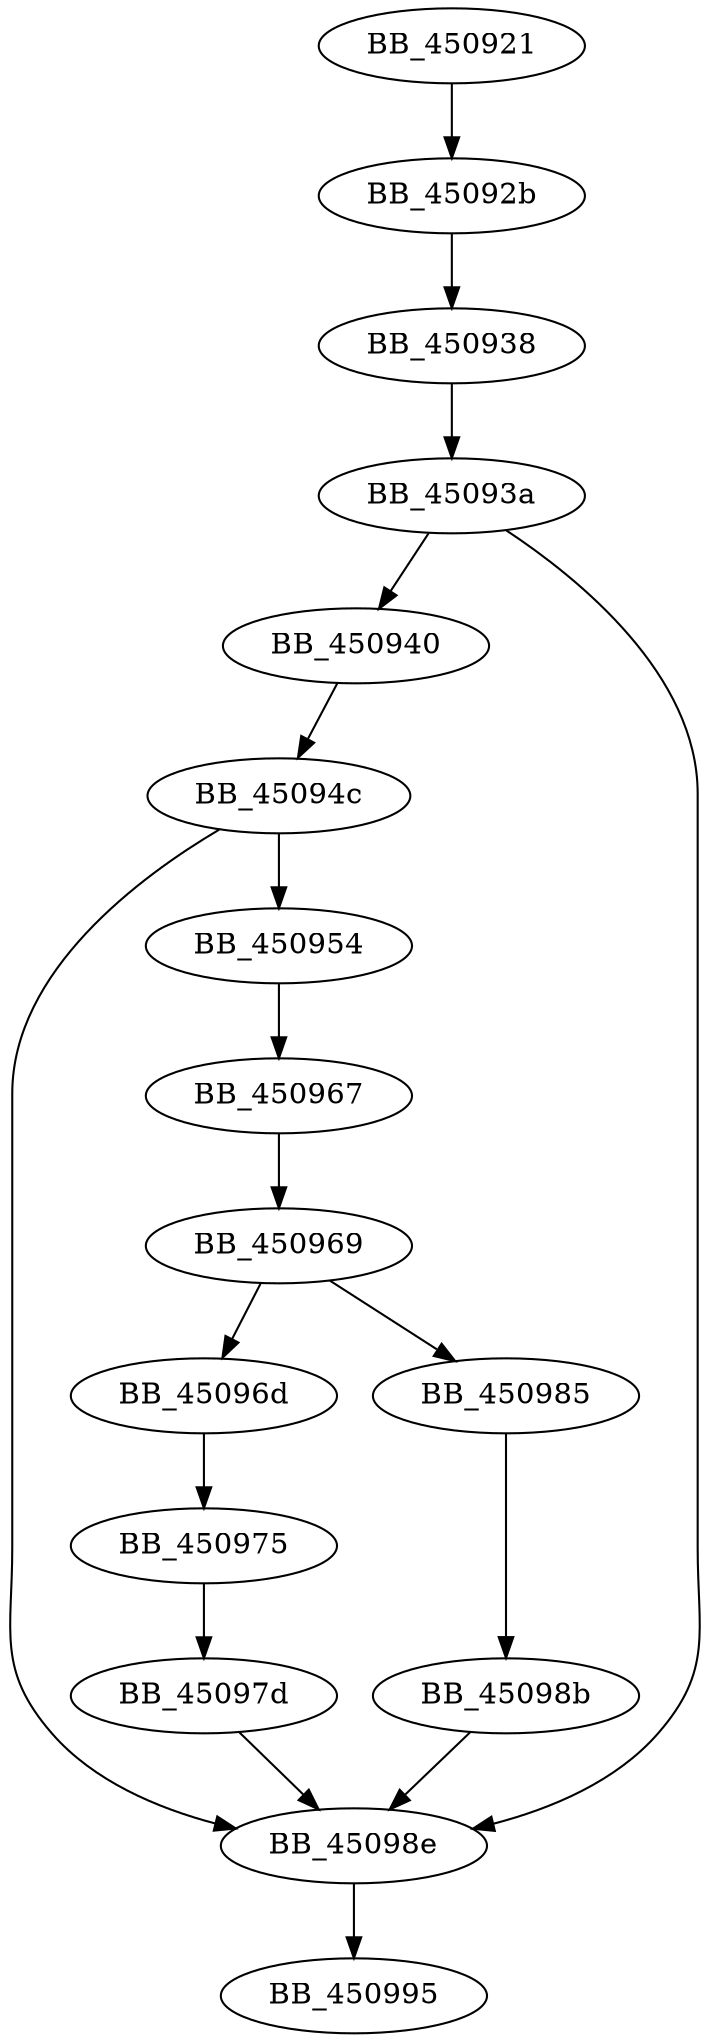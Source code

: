 DiGraph sub_450921{
BB_450921->BB_45092b
BB_45092b->BB_450938
BB_450938->BB_45093a
BB_45093a->BB_450940
BB_45093a->BB_45098e
BB_450940->BB_45094c
BB_45094c->BB_450954
BB_45094c->BB_45098e
BB_450954->BB_450967
BB_450967->BB_450969
BB_450969->BB_45096d
BB_450969->BB_450985
BB_45096d->BB_450975
BB_450975->BB_45097d
BB_45097d->BB_45098e
BB_450985->BB_45098b
BB_45098b->BB_45098e
BB_45098e->BB_450995
}

